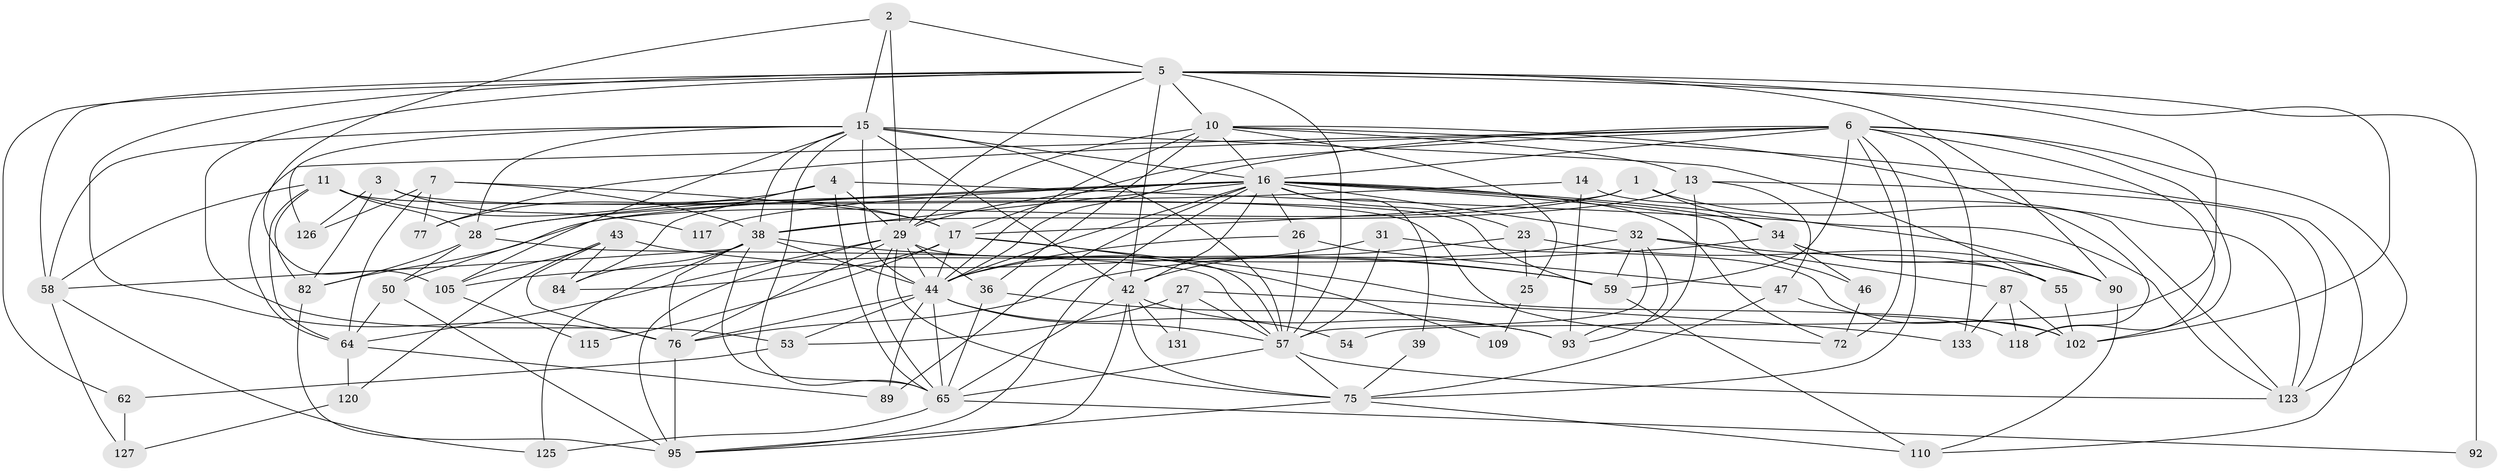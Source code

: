// original degree distribution, {2: 0.11851851851851852, 4: 0.31851851851851853, 5: 0.15555555555555556, 3: 0.25925925925925924, 6: 0.1037037037037037, 7: 0.044444444444444446}
// Generated by graph-tools (version 1.1) at 2025/15/03/09/25 04:15:06]
// undirected, 67 vertices, 189 edges
graph export_dot {
graph [start="1"]
  node [color=gray90,style=filled];
  1 [super="+41"];
  2;
  3 [super="+21"];
  4 [super="+24"];
  5 [super="+52+9+12"];
  6 [super="+40+107+68"];
  7 [super="+8"];
  10 [super="+51+80"];
  11 [super="+22+37"];
  13 [super="+20"];
  14;
  15 [super="+48"];
  16 [super="+30+18"];
  17 [super="+94+19"];
  23;
  25;
  26;
  27 [super="+35"];
  28 [super="+98"];
  29 [super="+56+67+88+79"];
  31;
  32 [super="+86"];
  34 [super="+71"];
  36 [super="+45"];
  38 [super="+101+119"];
  39;
  42 [super="+49+99"];
  43 [super="+61"];
  44 [super="+135+74+73"];
  46;
  47 [super="+66"];
  50 [super="+106"];
  53;
  54;
  55 [super="+83"];
  57 [super="+134+130+116+63"];
  58 [super="+78"];
  59 [super="+114"];
  62;
  64 [super="+124"];
  65 [super="+85"];
  72;
  75 [super="+129"];
  76 [super="+122"];
  77;
  82;
  84;
  87;
  89;
  90;
  92;
  93;
  95 [super="+108"];
  102 [super="+132"];
  105;
  109;
  110;
  115;
  117;
  118;
  120;
  123;
  125;
  126;
  127;
  131;
  133;
  1 -- 123;
  1 -- 82;
  1 -- 17;
  1 -- 34;
  2 -- 15;
  2 -- 105;
  2 -- 5;
  2 -- 29;
  3 -- 126;
  3 -- 117;
  3 -- 59;
  3 -- 82;
  4 -- 123;
  4 -- 65;
  4 -- 84;
  4 -- 77;
  4 -- 29;
  5 -- 62;
  5 -- 102;
  5 -- 53;
  5 -- 54;
  5 -- 58;
  5 -- 92 [weight=2];
  5 -- 57;
  5 -- 76;
  5 -- 10;
  5 -- 42;
  5 -- 29;
  5 -- 90;
  6 -- 118;
  6 -- 102;
  6 -- 17;
  6 -- 133;
  6 -- 44;
  6 -- 77;
  6 -- 75;
  6 -- 16 [weight=2];
  6 -- 64;
  6 -- 72;
  6 -- 123;
  6 -- 59;
  7 -- 77;
  7 -- 64 [weight=2];
  7 -- 126;
  7 -- 17;
  7 -- 38;
  10 -- 110;
  10 -- 13;
  10 -- 118;
  10 -- 25;
  10 -- 36;
  10 -- 29 [weight=2];
  10 -- 16;
  10 -- 44;
  11 -- 58;
  11 -- 28;
  11 -- 72;
  11 -- 64;
  11 -- 82;
  11 -- 17;
  13 -- 123;
  13 -- 93;
  13 -- 47;
  13 -- 38;
  14 -- 93;
  14 -- 123;
  14 -- 28;
  15 -- 105;
  15 -- 16;
  15 -- 57 [weight=2];
  15 -- 65;
  15 -- 38;
  15 -- 42;
  15 -- 44;
  15 -- 55;
  15 -- 58;
  15 -- 28;
  15 -- 126;
  16 -- 23;
  16 -- 72;
  16 -- 38;
  16 -- 34;
  16 -- 90;
  16 -- 39;
  16 -- 46;
  16 -- 50;
  16 -- 89;
  16 -- 26;
  16 -- 95;
  16 -- 117;
  16 -- 28;
  16 -- 42;
  16 -- 44;
  16 -- 29;
  16 -- 32 [weight=2];
  17 -- 109;
  17 -- 44 [weight=2];
  17 -- 115;
  17 -- 84;
  17 -- 102;
  23 -- 25;
  23 -- 90;
  23 -- 42;
  25 -- 109;
  26 -- 47;
  26 -- 57;
  26 -- 44;
  27 -- 53;
  27 -- 57;
  27 -- 131;
  27 -- 133;
  28 -- 82 [weight=2];
  28 -- 50;
  28 -- 57;
  29 -- 75;
  29 -- 57;
  29 -- 44 [weight=2];
  29 -- 36;
  29 -- 76;
  29 -- 64;
  29 -- 65;
  29 -- 95;
  31 -- 57;
  31 -- 102;
  31 -- 44;
  32 -- 87;
  32 -- 57 [weight=2];
  32 -- 55;
  32 -- 59;
  32 -- 76;
  32 -- 93;
  34 -- 46;
  34 -- 55;
  34 -- 105;
  34 -- 90;
  36 -- 65;
  36 -- 93;
  38 -- 58;
  38 -- 125;
  38 -- 59;
  38 -- 84;
  38 -- 44;
  38 -- 76;
  38 -- 65;
  39 -- 75;
  42 -- 93;
  42 -- 131;
  42 -- 75;
  42 -- 65;
  42 -- 95;
  43 -- 105;
  43 -- 120;
  43 -- 59;
  43 -- 84;
  43 -- 76;
  44 -- 53;
  44 -- 89;
  44 -- 76;
  44 -- 65;
  44 -- 54;
  44 -- 57 [weight=2];
  46 -- 72;
  47 -- 75;
  47 -- 118;
  50 -- 64;
  50 -- 95;
  53 -- 62;
  55 -- 102;
  57 -- 65;
  57 -- 75;
  57 -- 123;
  58 -- 127;
  58 -- 125;
  59 -- 110;
  62 -- 127;
  64 -- 89;
  64 -- 120;
  65 -- 125;
  65 -- 92;
  75 -- 110;
  75 -- 95;
  76 -- 95;
  82 -- 95;
  87 -- 118;
  87 -- 133;
  87 -- 102;
  90 -- 110;
  105 -- 115;
  120 -- 127;
}

